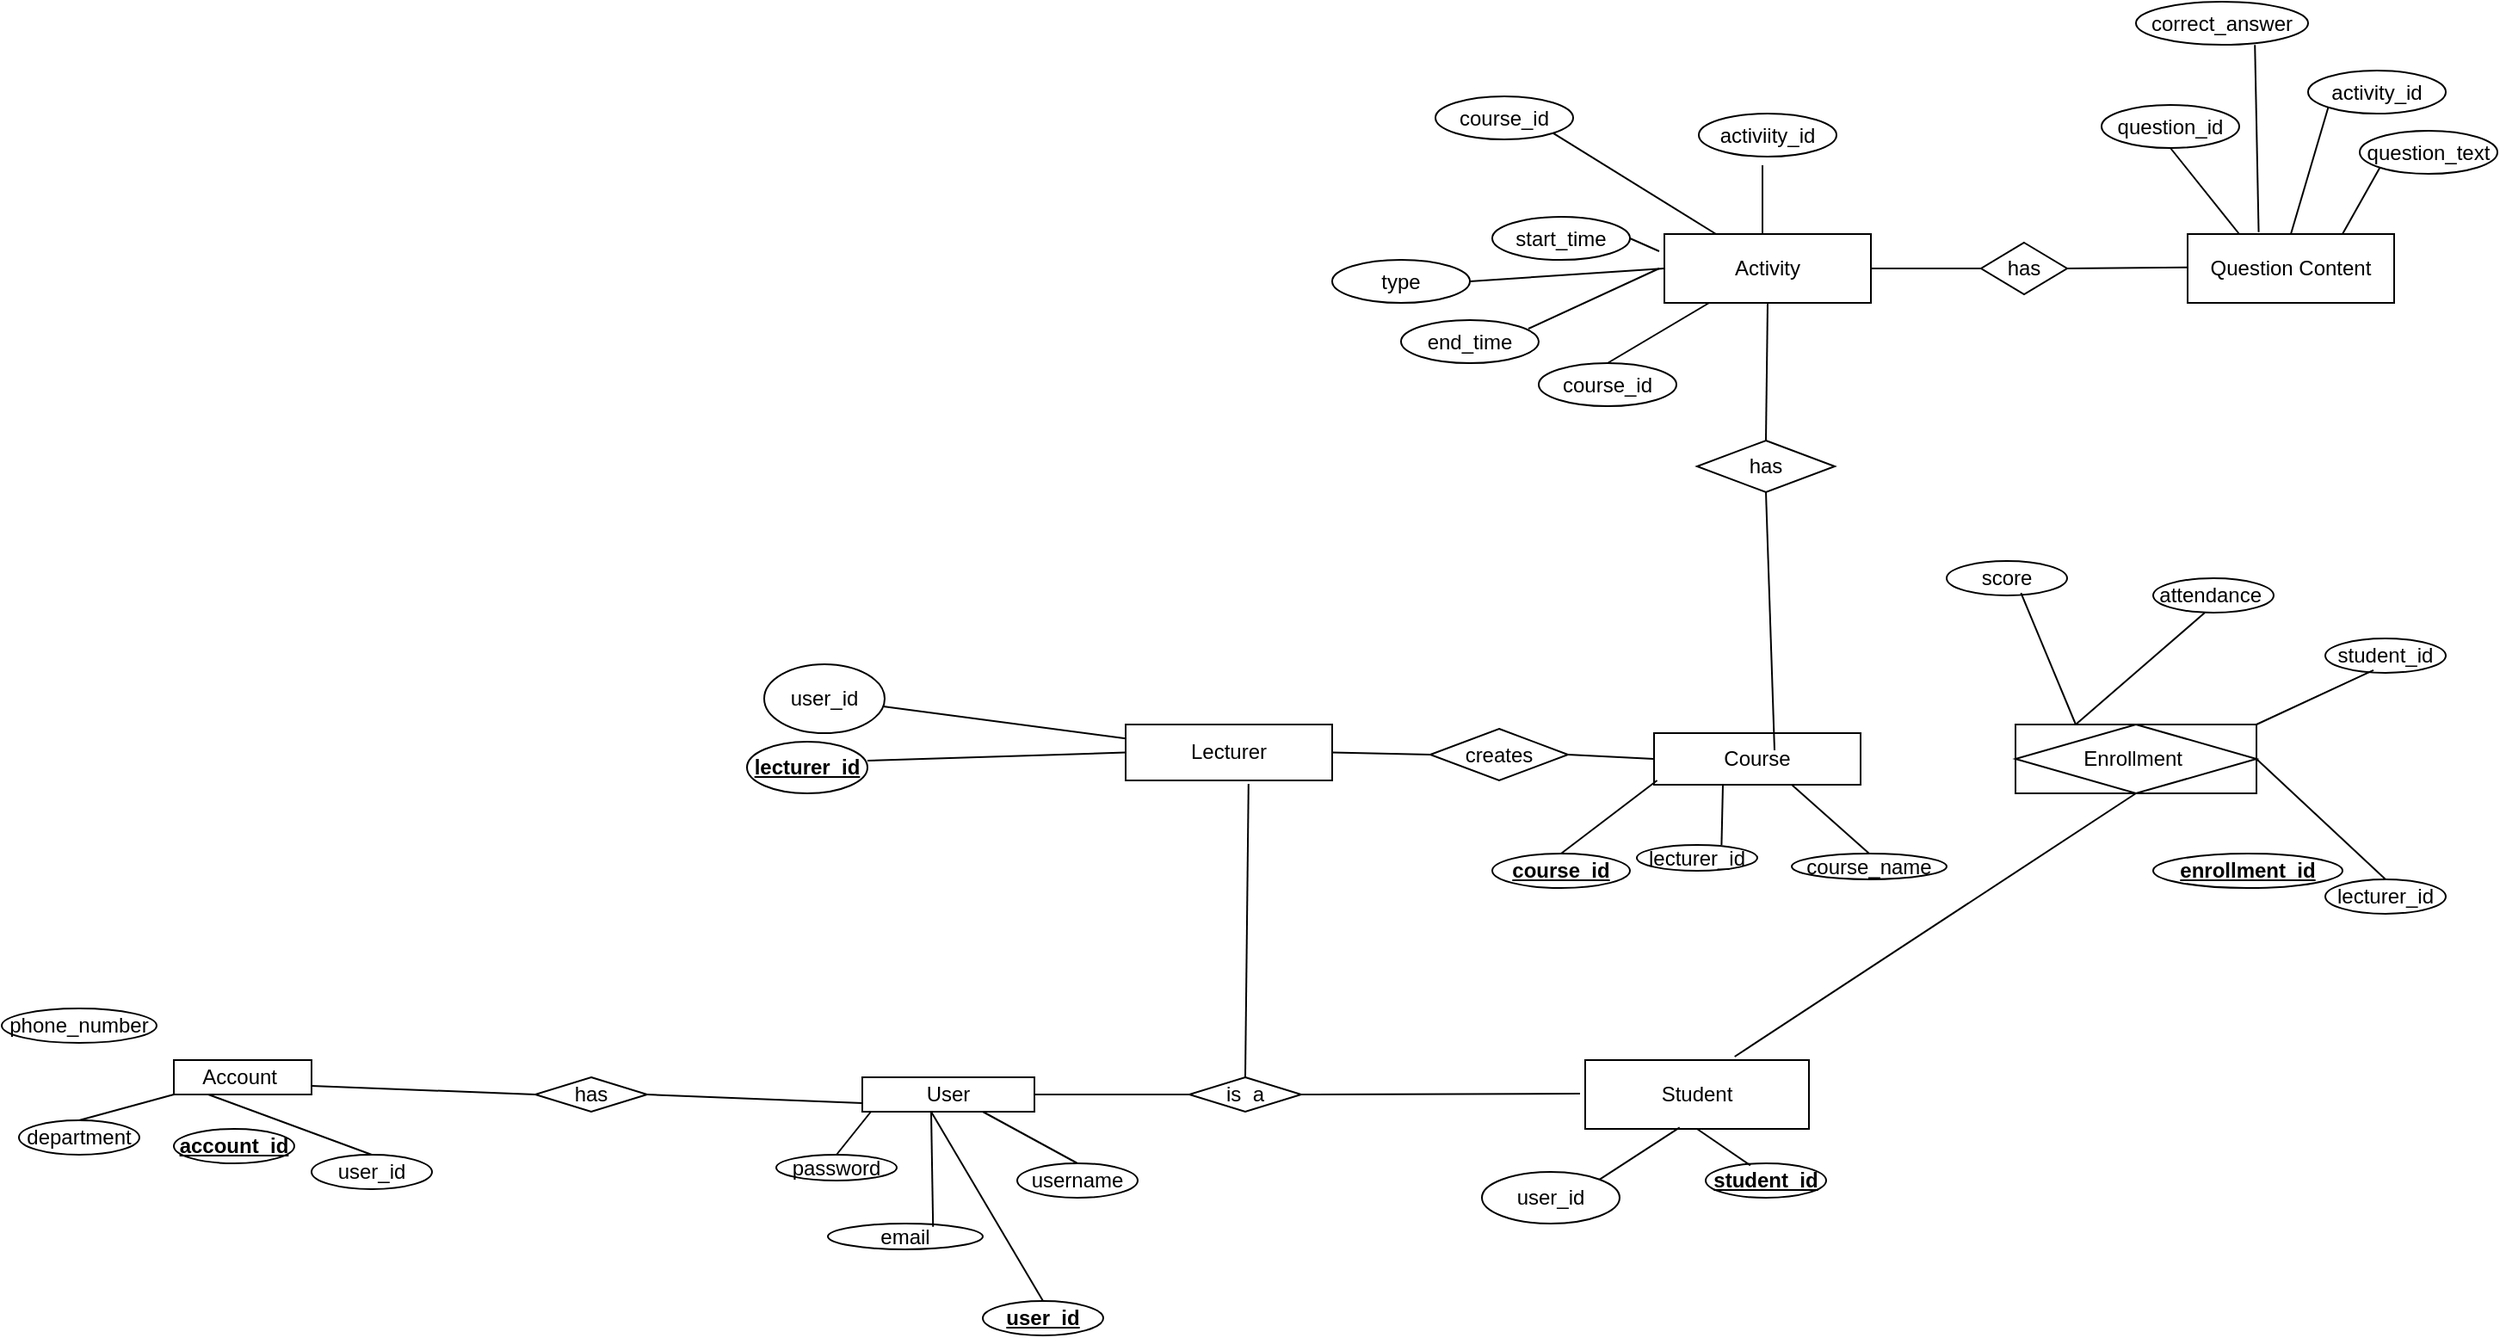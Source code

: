 <mxfile version="26.0.15">
  <diagram id="R2lEEEUBdFMjLlhIrx00" name="Page-1">
    <mxGraphModel dx="2239" dy="753" grid="1" gridSize="10" guides="1" tooltips="1" connect="1" arrows="1" fold="1" page="1" pageScale="1" pageWidth="850" pageHeight="1100" math="0" shadow="0" extFonts="Permanent Marker^https://fonts.googleapis.com/css?family=Permanent+Marker">
      <root>
        <mxCell id="0" />
        <mxCell id="1" parent="0" />
        <mxCell id="R9u5_vUlYLdxGOXweft--1" value="Lecturer" style="rounded=0;whiteSpace=wrap;html=1;" vertex="1" parent="1">
          <mxGeometry x="343" y="465" width="120" height="32.5" as="geometry" />
        </mxCell>
        <mxCell id="R9u5_vUlYLdxGOXweft--3" value="Course" style="rounded=0;whiteSpace=wrap;html=1;" vertex="1" parent="1">
          <mxGeometry x="650" y="470" width="120" height="30" as="geometry" />
        </mxCell>
        <mxCell id="R9u5_vUlYLdxGOXweft--4" value="Student" style="rounded=0;whiteSpace=wrap;html=1;" vertex="1" parent="1">
          <mxGeometry x="610" y="660" width="130" height="40" as="geometry" />
        </mxCell>
        <mxCell id="R9u5_vUlYLdxGOXweft--5" value="Activity" style="rounded=0;whiteSpace=wrap;html=1;" vertex="1" parent="1">
          <mxGeometry x="656" y="180" width="120" height="40" as="geometry" />
        </mxCell>
        <mxCell id="R9u5_vUlYLdxGOXweft--6" value="Account&amp;nbsp;" style="rounded=0;whiteSpace=wrap;html=1;" vertex="1" parent="1">
          <mxGeometry x="-210" y="660" width="80" height="20" as="geometry" />
        </mxCell>
        <mxCell id="R9u5_vUlYLdxGOXweft--7" value="&lt;b&gt;&lt;u&gt;account_id&lt;/u&gt;&lt;/b&gt;" style="ellipse;whiteSpace=wrap;html=1;" vertex="1" parent="1">
          <mxGeometry x="-210" y="700" width="70" height="20" as="geometry" />
        </mxCell>
        <mxCell id="R9u5_vUlYLdxGOXweft--9" value="department" style="ellipse;whiteSpace=wrap;html=1;" vertex="1" parent="1">
          <mxGeometry x="-300" y="695" width="70" height="20" as="geometry" />
        </mxCell>
        <mxCell id="R9u5_vUlYLdxGOXweft--8" value="phone_number" style="ellipse;whiteSpace=wrap;html=1;" vertex="1" parent="1">
          <mxGeometry x="-310" y="630" width="90" height="20" as="geometry" />
        </mxCell>
        <mxCell id="R9u5_vUlYLdxGOXweft--19" value="" style="endArrow=none;html=1;rounded=0;exitX=0.5;exitY=0;exitDx=0;exitDy=0;entryX=0;entryY=1;entryDx=0;entryDy=0;" edge="1" parent="1" source="R9u5_vUlYLdxGOXweft--9" target="R9u5_vUlYLdxGOXweft--6">
          <mxGeometry width="50" height="50" relative="1" as="geometry">
            <mxPoint x="30" y="437" as="sourcePoint" />
            <mxPoint x="-200" y="650" as="targetPoint" />
            <Array as="points" />
          </mxGeometry>
        </mxCell>
        <mxCell id="R9u5_vUlYLdxGOXweft--26" value="has" style="rhombus;whiteSpace=wrap;html=1;" vertex="1" parent="1">
          <mxGeometry y="670" width="65" height="20" as="geometry" />
        </mxCell>
        <mxCell id="R9u5_vUlYLdxGOXweft--27" value="" style="endArrow=none;html=1;rounded=0;entryX=0;entryY=0.25;entryDx=0;entryDy=0;exitX=1;exitY=0.5;exitDx=0;exitDy=0;" edge="1" parent="1" source="R9u5_vUlYLdxGOXweft--127">
          <mxGeometry width="50" height="50" relative="1" as="geometry">
            <mxPoint x="475" y="679.5" as="sourcePoint" />
            <mxPoint x="607" y="679.5" as="targetPoint" />
          </mxGeometry>
        </mxCell>
        <mxCell id="R9u5_vUlYLdxGOXweft--31" value="user_id" style="ellipse;whiteSpace=wrap;html=1;" vertex="1" parent="1">
          <mxGeometry x="550" y="725" width="80" height="30" as="geometry" />
        </mxCell>
        <mxCell id="R9u5_vUlYLdxGOXweft--32" value="user_id" style="ellipse;whiteSpace=wrap;html=1;" vertex="1" parent="1">
          <mxGeometry x="133" y="430" width="70" height="40" as="geometry" />
        </mxCell>
        <mxCell id="R9u5_vUlYLdxGOXweft--33" value="&lt;u&gt;&lt;b&gt;lecturer_id&lt;/b&gt;&lt;/u&gt;" style="ellipse;whiteSpace=wrap;html=1;" vertex="1" parent="1">
          <mxGeometry x="123" y="475" width="70" height="30" as="geometry" />
        </mxCell>
        <mxCell id="R9u5_vUlYLdxGOXweft--35" value="&lt;b&gt;&lt;u&gt;student_id&lt;/u&gt;&lt;/b&gt;" style="ellipse;whiteSpace=wrap;html=1;" vertex="1" parent="1">
          <mxGeometry x="680" y="720" width="70" height="20" as="geometry" />
        </mxCell>
        <mxCell id="R9u5_vUlYLdxGOXweft--43" value="" style="endArrow=none;html=1;rounded=0;entryX=1;entryY=0.75;entryDx=0;entryDy=0;exitX=0;exitY=0.5;exitDx=0;exitDy=0;" edge="1" parent="1" source="R9u5_vUlYLdxGOXweft--26" target="R9u5_vUlYLdxGOXweft--6">
          <mxGeometry width="50" height="50" relative="1" as="geometry">
            <mxPoint x="-10" y="695" as="sourcePoint" />
            <mxPoint x="110" y="550" as="targetPoint" />
          </mxGeometry>
        </mxCell>
        <mxCell id="R9u5_vUlYLdxGOXweft--56" value="" style="endArrow=none;html=1;rounded=0;exitX=0;exitY=0.5;exitDx=0;exitDy=0;entryX=1;entryY=0.5;entryDx=0;entryDy=0;" edge="1" parent="1" source="R9u5_vUlYLdxGOXweft--53" target="R9u5_vUlYLdxGOXweft--1">
          <mxGeometry width="50" height="50" relative="1" as="geometry">
            <mxPoint x="415" y="625" as="sourcePoint" />
            <mxPoint x="393" y="585" as="targetPoint" />
            <Array as="points" />
          </mxGeometry>
        </mxCell>
        <mxCell id="R9u5_vUlYLdxGOXweft--57" value="" style="endArrow=none;html=1;rounded=0;exitX=0;exitY=0.5;exitDx=0;exitDy=0;entryX=1;entryY=0.5;entryDx=0;entryDy=0;" edge="1" parent="1" source="R9u5_vUlYLdxGOXweft--53">
          <mxGeometry width="50" height="50" relative="1" as="geometry">
            <mxPoint x="610" y="480" as="sourcePoint" />
            <mxPoint x="543" y="480" as="targetPoint" />
            <Array as="points" />
          </mxGeometry>
        </mxCell>
        <mxCell id="R9u5_vUlYLdxGOXweft--58" style="edgeStyle=orthogonalEdgeStyle;rounded=0;orthogonalLoop=1;jettySize=auto;html=1;exitX=0.5;exitY=1;exitDx=0;exitDy=0;" edge="1" parent="1">
          <mxGeometry relative="1" as="geometry">
            <mxPoint x="930" y="525" as="sourcePoint" />
            <mxPoint x="930" y="525" as="targetPoint" />
          </mxGeometry>
        </mxCell>
        <mxCell id="R9u5_vUlYLdxGOXweft--62" value="end_time" style="ellipse;whiteSpace=wrap;html=1;" vertex="1" parent="1">
          <mxGeometry x="503" y="230" width="80" height="25" as="geometry" />
        </mxCell>
        <mxCell id="R9u5_vUlYLdxGOXweft--63" value="start_time" style="ellipse;whiteSpace=wrap;html=1;" vertex="1" parent="1">
          <mxGeometry x="556" y="170" width="80" height="25" as="geometry" />
        </mxCell>
        <mxCell id="R9u5_vUlYLdxGOXweft--64" value="&lt;b&gt;&lt;u&gt;course_id&lt;/u&gt;&lt;/b&gt;" style="ellipse;whiteSpace=wrap;html=1;" vertex="1" parent="1">
          <mxGeometry x="556" y="540" width="80" height="20" as="geometry" />
        </mxCell>
        <mxCell id="R9u5_vUlYLdxGOXweft--65" value="course_id" style="ellipse;whiteSpace=wrap;html=1;" vertex="1" parent="1">
          <mxGeometry x="523" y="100" width="80" height="25" as="geometry" />
        </mxCell>
        <mxCell id="R9u5_vUlYLdxGOXweft--68" value="user_id" style="ellipse;whiteSpace=wrap;html=1;" vertex="1" parent="1">
          <mxGeometry x="-130" y="715" width="70" height="20" as="geometry" />
        </mxCell>
        <mxCell id="R9u5_vUlYLdxGOXweft--69" value="" style="endArrow=none;html=1;rounded=0;exitX=0.5;exitY=0;exitDx=0;exitDy=0;entryX=0.25;entryY=1;entryDx=0;entryDy=0;" edge="1" parent="1" source="R9u5_vUlYLdxGOXweft--68" target="R9u5_vUlYLdxGOXweft--6">
          <mxGeometry width="50" height="50" relative="1" as="geometry">
            <mxPoint x="163.61" y="530.0" as="sourcePoint" />
            <mxPoint x="-160" y="660" as="targetPoint" />
            <Array as="points" />
          </mxGeometry>
        </mxCell>
        <mxCell id="R9u5_vUlYLdxGOXweft--70" value="User" style="rounded=0;whiteSpace=wrap;html=1;" vertex="1" parent="1">
          <mxGeometry x="190" y="670" width="100" height="20" as="geometry" />
        </mxCell>
        <mxCell id="R9u5_vUlYLdxGOXweft--71" value="&lt;u&gt;&lt;b&gt;user_id&lt;/b&gt;&lt;/u&gt;" style="ellipse;whiteSpace=wrap;html=1;" vertex="1" parent="1">
          <mxGeometry x="260" y="800" width="70" height="20" as="geometry" />
        </mxCell>
        <mxCell id="R9u5_vUlYLdxGOXweft--72" value="username" style="ellipse;whiteSpace=wrap;html=1;" vertex="1" parent="1">
          <mxGeometry x="280" y="720" width="70" height="20" as="geometry" />
        </mxCell>
        <mxCell id="R9u5_vUlYLdxGOXweft--73" value="password" style="ellipse;whiteSpace=wrap;html=1;" vertex="1" parent="1">
          <mxGeometry x="140" y="715" width="70" height="15" as="geometry" />
        </mxCell>
        <mxCell id="R9u5_vUlYLdxGOXweft--74" value="email" style="ellipse;whiteSpace=wrap;html=1;direction=south;" vertex="1" parent="1">
          <mxGeometry x="170" y="755" width="90" height="15" as="geometry" />
        </mxCell>
        <mxCell id="R9u5_vUlYLdxGOXweft--82" value="" style="endArrow=none;html=1;rounded=0;exitX=0;exitY=0.25;exitDx=0;exitDy=0;" edge="1" parent="1" source="R9u5_vUlYLdxGOXweft--1" target="R9u5_vUlYLdxGOXweft--32">
          <mxGeometry width="50" height="50" relative="1" as="geometry">
            <mxPoint x="263" y="475" as="sourcePoint" />
            <mxPoint x="203" y="435" as="targetPoint" />
            <Array as="points" />
          </mxGeometry>
        </mxCell>
        <mxCell id="R9u5_vUlYLdxGOXweft--83" value="" style="endArrow=none;html=1;rounded=0;exitX=0;exitY=0.5;exitDx=0;exitDy=0;" edge="1" parent="1" source="R9u5_vUlYLdxGOXweft--1">
          <mxGeometry width="50" height="50" relative="1" as="geometry">
            <mxPoint x="263" y="495" as="sourcePoint" />
            <mxPoint x="193" y="486" as="targetPoint" />
            <Array as="points" />
          </mxGeometry>
        </mxCell>
        <mxCell id="R9u5_vUlYLdxGOXweft--84" value="course_name" style="ellipse;whiteSpace=wrap;html=1;" vertex="1" parent="1">
          <mxGeometry x="730" y="540" width="90" height="15" as="geometry" />
        </mxCell>
        <mxCell id="R9u5_vUlYLdxGOXweft--85" value="lecturer_id" style="ellipse;whiteSpace=wrap;html=1;" vertex="1" parent="1">
          <mxGeometry x="640" y="535" width="70" height="15" as="geometry" />
        </mxCell>
        <mxCell id="R9u5_vUlYLdxGOXweft--87" value="Enrollment&amp;nbsp;" style="shape=associativeEntity;whiteSpace=wrap;html=1;align=center;" vertex="1" parent="1">
          <mxGeometry x="860" y="465" width="140" height="40" as="geometry" />
        </mxCell>
        <mxCell id="R9u5_vUlYLdxGOXweft--89" value="&lt;b&gt;&lt;u&gt;enrollment_id&lt;/u&gt;&lt;/b&gt;" style="ellipse;whiteSpace=wrap;html=1;" vertex="1" parent="1">
          <mxGeometry x="940" y="540" width="110" height="20" as="geometry" />
        </mxCell>
        <mxCell id="R9u5_vUlYLdxGOXweft--90" value="attendance&amp;nbsp;" style="ellipse;whiteSpace=wrap;html=1;" vertex="1" parent="1">
          <mxGeometry x="940" y="380" width="70" height="20" as="geometry" />
        </mxCell>
        <mxCell id="R9u5_vUlYLdxGOXweft--91" value="score" style="ellipse;whiteSpace=wrap;html=1;" vertex="1" parent="1">
          <mxGeometry x="820" y="370" width="70" height="20" as="geometry" />
        </mxCell>
        <mxCell id="R9u5_vUlYLdxGOXweft--92" value="lecturer_id" style="ellipse;whiteSpace=wrap;html=1;" vertex="1" parent="1">
          <mxGeometry x="1040" y="555" width="70" height="20" as="geometry" />
        </mxCell>
        <mxCell id="R9u5_vUlYLdxGOXweft--93" value="student_id" style="ellipse;whiteSpace=wrap;html=1;" vertex="1" parent="1">
          <mxGeometry x="1040" y="415" width="70" height="20" as="geometry" />
        </mxCell>
        <mxCell id="R9u5_vUlYLdxGOXweft--97" value="" style="endArrow=none;html=1;rounded=0;entryX=0.422;entryY=0.98;entryDx=0;entryDy=0;exitX=1;exitY=0;exitDx=0;exitDy=0;entryPerimeter=0;" edge="1" parent="1" source="R9u5_vUlYLdxGOXweft--31" target="R9u5_vUlYLdxGOXweft--4">
          <mxGeometry width="50" height="50" relative="1" as="geometry">
            <mxPoint x="610" y="705" as="sourcePoint" />
            <mxPoint x="620" y="675" as="targetPoint" />
            <Array as="points" />
          </mxGeometry>
        </mxCell>
        <mxCell id="R9u5_vUlYLdxGOXweft--105" value="" style="endArrow=none;html=1;rounded=0;exitX=0.617;exitY=0.93;exitDx=0;exitDy=0;exitPerimeter=0;entryX=0.25;entryY=0;entryDx=0;entryDy=0;" edge="1" parent="1" source="R9u5_vUlYLdxGOXweft--91" target="R9u5_vUlYLdxGOXweft--87">
          <mxGeometry width="50" height="50" relative="1" as="geometry">
            <mxPoint x="840" y="470" as="sourcePoint" />
            <mxPoint x="890" y="460" as="targetPoint" />
            <Array as="points" />
          </mxGeometry>
        </mxCell>
        <mxCell id="R9u5_vUlYLdxGOXweft--107" value="" style="endArrow=none;html=1;rounded=0;entryX=0.371;entryY=0.06;entryDx=0;entryDy=0;exitX=0.5;exitY=1;exitDx=0;exitDy=0;entryPerimeter=0;" edge="1" parent="1" source="R9u5_vUlYLdxGOXweft--4" target="R9u5_vUlYLdxGOXweft--35">
          <mxGeometry width="50" height="50" relative="1" as="geometry">
            <mxPoint x="680" y="730" as="sourcePoint" />
            <mxPoint x="717" y="675" as="targetPoint" />
            <Array as="points" />
          </mxGeometry>
        </mxCell>
        <mxCell id="R9u5_vUlYLdxGOXweft--108" value="" style="endArrow=none;html=1;rounded=0;entryX=0.5;entryY=1;entryDx=0;entryDy=0;exitX=0.668;exitY=-0.05;exitDx=0;exitDy=0;exitPerimeter=0;" edge="1" parent="1" source="R9u5_vUlYLdxGOXweft--4" target="R9u5_vUlYLdxGOXweft--87">
          <mxGeometry width="50" height="50" relative="1" as="geometry">
            <mxPoint x="929.5" y="565" as="sourcePoint" />
            <mxPoint x="930" y="535" as="targetPoint" />
            <Array as="points" />
          </mxGeometry>
        </mxCell>
        <mxCell id="R9u5_vUlYLdxGOXweft--110" value="" style="endArrow=none;html=1;rounded=0;entryX=0.25;entryY=0;entryDx=0;entryDy=0;" edge="1" parent="1" target="R9u5_vUlYLdxGOXweft--87">
          <mxGeometry width="50" height="50" relative="1" as="geometry">
            <mxPoint x="970" y="400" as="sourcePoint" />
            <mxPoint x="850" y="536" as="targetPoint" />
            <Array as="points" />
          </mxGeometry>
        </mxCell>
        <mxCell id="R9u5_vUlYLdxGOXweft--111" value="" style="endArrow=none;html=1;rounded=0;entryX=0.5;entryY=0;entryDx=0;entryDy=0;exitX=1;exitY=0.5;exitDx=0;exitDy=0;" edge="1" parent="1" source="R9u5_vUlYLdxGOXweft--87" target="R9u5_vUlYLdxGOXweft--92">
          <mxGeometry width="50" height="50" relative="1" as="geometry">
            <mxPoint x="1005.5" y="520" as="sourcePoint" />
            <mxPoint x="1054.5" y="493" as="targetPoint" />
            <Array as="points" />
          </mxGeometry>
        </mxCell>
        <mxCell id="R9u5_vUlYLdxGOXweft--115" value="" style="endArrow=none;html=1;rounded=0;entryX=0.4;entryY=0.92;entryDx=0;entryDy=0;entryPerimeter=0;" edge="1" parent="1" target="R9u5_vUlYLdxGOXweft--93">
          <mxGeometry width="50" height="50" relative="1" as="geometry">
            <mxPoint x="1000" y="465" as="sourcePoint" />
            <mxPoint x="1040" y="486" as="targetPoint" />
            <Array as="points" />
          </mxGeometry>
        </mxCell>
        <mxCell id="R9u5_vUlYLdxGOXweft--122" value="" style="endArrow=none;html=1;rounded=0;exitX=0.128;exitY=0.321;exitDx=0;exitDy=0;exitPerimeter=0;" edge="1" parent="1" source="R9u5_vUlYLdxGOXweft--74">
          <mxGeometry width="50" height="50" relative="1" as="geometry">
            <mxPoint x="230" y="750" as="sourcePoint" />
            <mxPoint x="230" y="690" as="targetPoint" />
            <Array as="points" />
          </mxGeometry>
        </mxCell>
        <mxCell id="R9u5_vUlYLdxGOXweft--123" value="" style="endArrow=none;html=1;rounded=0;exitX=0.5;exitY=0;exitDx=0;exitDy=0;" edge="1" parent="1" source="R9u5_vUlYLdxGOXweft--71">
          <mxGeometry width="50" height="50" relative="1" as="geometry">
            <mxPoint x="290" y="790" as="sourcePoint" />
            <mxPoint x="230" y="690" as="targetPoint" />
            <Array as="points" />
          </mxGeometry>
        </mxCell>
        <mxCell id="R9u5_vUlYLdxGOXweft--124" value="" style="endArrow=none;html=1;rounded=0;exitX=0;exitY=0.75;exitDx=0;exitDy=0;entryX=1;entryY=0.5;entryDx=0;entryDy=0;" edge="1" parent="1" source="R9u5_vUlYLdxGOXweft--70" target="R9u5_vUlYLdxGOXweft--26">
          <mxGeometry width="50" height="50" relative="1" as="geometry">
            <mxPoint x="238" y="710" as="sourcePoint" />
            <mxPoint x="180" y="610" as="targetPoint" />
          </mxGeometry>
        </mxCell>
        <mxCell id="R9u5_vUlYLdxGOXweft--125" value="" style="endArrow=none;html=1;rounded=0;exitX=0.5;exitY=0;exitDx=0;exitDy=0;" edge="1" parent="1" source="R9u5_vUlYLdxGOXweft--72">
          <mxGeometry width="50" height="50" relative="1" as="geometry">
            <mxPoint x="250" y="730" as="sourcePoint" />
            <mxPoint x="260" y="690" as="targetPoint" />
            <Array as="points" />
          </mxGeometry>
        </mxCell>
        <mxCell id="R9u5_vUlYLdxGOXweft--126" value="" style="endArrow=none;html=1;rounded=0;exitX=0.5;exitY=0;exitDx=0;exitDy=0;" edge="1" parent="1" source="R9u5_vUlYLdxGOXweft--73">
          <mxGeometry width="50" height="50" relative="1" as="geometry">
            <mxPoint x="210" y="715" as="sourcePoint" />
            <mxPoint x="195" y="690" as="targetPoint" />
            <Array as="points" />
          </mxGeometry>
        </mxCell>
        <mxCell id="R9u5_vUlYLdxGOXweft--127" value="is&amp;nbsp; a" style="rhombus;whiteSpace=wrap;html=1;" vertex="1" parent="1">
          <mxGeometry x="380" y="670" width="65" height="20" as="geometry" />
        </mxCell>
        <mxCell id="R9u5_vUlYLdxGOXweft--128" value="" style="endArrow=none;html=1;rounded=0;exitX=1;exitY=0.5;exitDx=0;exitDy=0;" edge="1" parent="1" source="R9u5_vUlYLdxGOXweft--70">
          <mxGeometry width="50" height="50" relative="1" as="geometry">
            <mxPoint x="300" y="680" as="sourcePoint" />
            <mxPoint x="380" y="680" as="targetPoint" />
          </mxGeometry>
        </mxCell>
        <mxCell id="R9u5_vUlYLdxGOXweft--131" value="" style="endArrow=none;html=1;rounded=0;exitX=0;exitY=0.5;exitDx=0;exitDy=0;entryX=1;entryY=0.5;entryDx=0;entryDy=0;" edge="1" parent="1" source="R9u5_vUlYLdxGOXweft--3" target="R9u5_vUlYLdxGOXweft--53">
          <mxGeometry width="50" height="50" relative="1" as="geometry">
            <mxPoint x="610" y="480" as="sourcePoint" />
            <mxPoint x="543" y="480" as="targetPoint" />
            <Array as="points" />
          </mxGeometry>
        </mxCell>
        <mxCell id="R9u5_vUlYLdxGOXweft--53" value="creates" style="rhombus;whiteSpace=wrap;html=1;" vertex="1" parent="1">
          <mxGeometry x="520" y="467.5" width="80" height="30" as="geometry" />
        </mxCell>
        <mxCell id="R9u5_vUlYLdxGOXweft--132" value="" style="endArrow=none;html=1;rounded=0;exitX=0.5;exitY=0;exitDx=0;exitDy=0;entryX=0.595;entryY=1.06;entryDx=0;entryDy=0;entryPerimeter=0;" edge="1" parent="1" source="R9u5_vUlYLdxGOXweft--127" target="R9u5_vUlYLdxGOXweft--1">
          <mxGeometry width="50" height="50" relative="1" as="geometry">
            <mxPoint x="350" y="549.5" as="sourcePoint" />
            <mxPoint x="420" y="500" as="targetPoint" />
          </mxGeometry>
        </mxCell>
        <mxCell id="R9u5_vUlYLdxGOXweft--134" value="" style="endArrow=none;html=1;rounded=0;entryX=0.703;entryY=0;entryDx=0;entryDy=0;entryPerimeter=0;" edge="1" parent="1" target="R9u5_vUlYLdxGOXweft--85">
          <mxGeometry width="50" height="50" relative="1" as="geometry">
            <mxPoint x="690" y="500" as="sourcePoint" />
            <mxPoint x="680" y="520" as="targetPoint" />
            <Array as="points" />
          </mxGeometry>
        </mxCell>
        <mxCell id="R9u5_vUlYLdxGOXweft--135" value="" style="endArrow=none;html=1;rounded=0;exitX=0.5;exitY=0;exitDx=0;exitDy=0;" edge="1" parent="1" source="R9u5_vUlYLdxGOXweft--84">
          <mxGeometry width="50" height="50" relative="1" as="geometry">
            <mxPoint x="710" y="570" as="sourcePoint" />
            <mxPoint x="730" y="500" as="targetPoint" />
            <Array as="points">
              <mxPoint x="730" y="500" />
            </Array>
          </mxGeometry>
        </mxCell>
        <mxCell id="R9u5_vUlYLdxGOXweft--136" value="" style="endArrow=none;html=1;rounded=0;exitX=0.5;exitY=0;exitDx=0;exitDy=0;entryX=1;entryY=1;entryDx=0;entryDy=0;" edge="1" parent="1" source="R9u5_vUlYLdxGOXweft--64">
          <mxGeometry width="50" height="50" relative="1" as="geometry">
            <mxPoint x="676" y="515.55" as="sourcePoint" />
            <mxPoint x="651.802" y="497.503" as="targetPoint" />
            <Array as="points" />
          </mxGeometry>
        </mxCell>
        <mxCell id="R9u5_vUlYLdxGOXweft--137" value="type" style="ellipse;whiteSpace=wrap;html=1;" vertex="1" parent="1">
          <mxGeometry x="463" y="195" width="80" height="25" as="geometry" />
        </mxCell>
        <mxCell id="R9u5_vUlYLdxGOXweft--138" value="course_id" style="ellipse;whiteSpace=wrap;html=1;" vertex="1" parent="1">
          <mxGeometry x="583" y="255" width="80" height="25" as="geometry" />
        </mxCell>
        <mxCell id="R9u5_vUlYLdxGOXweft--139" value="activiity_id" style="ellipse;whiteSpace=wrap;html=1;" vertex="1" parent="1">
          <mxGeometry x="676" y="110" width="80" height="25" as="geometry" />
        </mxCell>
        <mxCell id="R9u5_vUlYLdxGOXweft--143" value="" style="endArrow=none;html=1;rounded=0;entryX=0.654;entryY=1.147;entryDx=0;entryDy=0;entryPerimeter=0;exitX=0.5;exitY=0;exitDx=0;exitDy=0;" edge="1" parent="1" source="R9u5_vUlYLdxGOXweft--138">
          <mxGeometry width="50" height="50" relative="1" as="geometry">
            <mxPoint x="623" y="250" as="sourcePoint" />
            <mxPoint x="682" y="220" as="targetPoint" />
            <Array as="points" />
          </mxGeometry>
        </mxCell>
        <mxCell id="R9u5_vUlYLdxGOXweft--144" value="" style="endArrow=none;html=1;rounded=0;exitX=0.5;exitY=0;exitDx=0;exitDy=0;" edge="1" parent="1">
          <mxGeometry width="50" height="50" relative="1" as="geometry">
            <mxPoint x="713" y="180" as="sourcePoint" />
            <mxPoint x="713" y="140" as="targetPoint" />
            <Array as="points" />
          </mxGeometry>
        </mxCell>
        <mxCell id="R9u5_vUlYLdxGOXweft--145" value="" style="endArrow=none;html=1;rounded=0;entryX=1;entryY=1;entryDx=0;entryDy=0;exitX=0.25;exitY=0;exitDx=0;exitDy=0;" edge="1" parent="1" source="R9u5_vUlYLdxGOXweft--5" target="R9u5_vUlYLdxGOXweft--65">
          <mxGeometry width="50" height="50" relative="1" as="geometry">
            <mxPoint x="673" y="170" as="sourcePoint" />
            <mxPoint x="603" y="110" as="targetPoint" />
            <Array as="points" />
          </mxGeometry>
        </mxCell>
        <mxCell id="R9u5_vUlYLdxGOXweft--147" value="" style="endArrow=none;html=1;rounded=0;exitX=0.5;exitY=0;exitDx=0;exitDy=0;" edge="1" parent="1">
          <mxGeometry width="50" height="50" relative="1" as="geometry">
            <mxPoint x="577" y="235" as="sourcePoint" />
            <mxPoint x="653" y="200" as="targetPoint" />
            <Array as="points" />
          </mxGeometry>
        </mxCell>
        <mxCell id="R9u5_vUlYLdxGOXweft--148" value="" style="endArrow=none;html=1;rounded=0;exitX=1;exitY=0.5;exitDx=0;exitDy=0;entryX=0;entryY=0.5;entryDx=0;entryDy=0;" edge="1" parent="1" source="R9u5_vUlYLdxGOXweft--137" target="R9u5_vUlYLdxGOXweft--5">
          <mxGeometry width="50" height="50" relative="1" as="geometry">
            <mxPoint x="541.67" y="220" as="sourcePoint" />
            <mxPoint x="541.67" y="180" as="targetPoint" />
            <Array as="points" />
          </mxGeometry>
        </mxCell>
        <mxCell id="R9u5_vUlYLdxGOXweft--149" value="" style="endArrow=none;html=1;rounded=0;entryX=1;entryY=0.5;entryDx=0;entryDy=0;" edge="1" parent="1" target="R9u5_vUlYLdxGOXweft--63">
          <mxGeometry width="50" height="50" relative="1" as="geometry">
            <mxPoint x="653" y="190" as="sourcePoint" />
            <mxPoint x="636" y="170" as="targetPoint" />
            <Array as="points" />
          </mxGeometry>
        </mxCell>
        <mxCell id="R9u5_vUlYLdxGOXweft--152" value="Question Content" style="rounded=0;whiteSpace=wrap;html=1;" vertex="1" parent="1">
          <mxGeometry x="960" y="180" width="120" height="40" as="geometry" />
        </mxCell>
        <mxCell id="R9u5_vUlYLdxGOXweft--153" value="activity_id" style="ellipse;whiteSpace=wrap;html=1;" vertex="1" parent="1">
          <mxGeometry x="1030" y="85" width="80" height="25" as="geometry" />
        </mxCell>
        <mxCell id="R9u5_vUlYLdxGOXweft--154" value="question_id" style="ellipse;whiteSpace=wrap;html=1;" vertex="1" parent="1">
          <mxGeometry x="910" y="105" width="80" height="25" as="geometry" />
        </mxCell>
        <mxCell id="R9u5_vUlYLdxGOXweft--155" value="question_text" style="ellipse;whiteSpace=wrap;html=1;" vertex="1" parent="1">
          <mxGeometry x="1060" y="120" width="80" height="25" as="geometry" />
        </mxCell>
        <mxCell id="R9u5_vUlYLdxGOXweft--156" value="correct_answer" style="ellipse;whiteSpace=wrap;html=1;" vertex="1" parent="1">
          <mxGeometry x="930" y="45" width="100" height="25" as="geometry" />
        </mxCell>
        <mxCell id="R9u5_vUlYLdxGOXweft--157" value="" style="endArrow=none;html=1;rounded=0;entryX=0.691;entryY=1.005;entryDx=0;entryDy=0;entryPerimeter=0;exitX=0.344;exitY=-0.027;exitDx=0;exitDy=0;exitPerimeter=0;" edge="1" parent="1" source="R9u5_vUlYLdxGOXweft--152" target="R9u5_vUlYLdxGOXweft--156">
          <mxGeometry width="50" height="50" relative="1" as="geometry">
            <mxPoint x="1000" y="175" as="sourcePoint" />
            <mxPoint x="1000" y="75" as="targetPoint" />
            <Array as="points" />
          </mxGeometry>
        </mxCell>
        <mxCell id="R9u5_vUlYLdxGOXweft--158" value="" style="endArrow=none;html=1;rounded=0;exitX=0.5;exitY=0;exitDx=0;exitDy=0;entryX=0;entryY=1;entryDx=0;entryDy=0;" edge="1" parent="1" source="R9u5_vUlYLdxGOXweft--152" target="R9u5_vUlYLdxGOXweft--153">
          <mxGeometry width="50" height="50" relative="1" as="geometry">
            <mxPoint x="1060" y="205" as="sourcePoint" />
            <mxPoint x="1070" y="115" as="targetPoint" />
            <Array as="points" />
          </mxGeometry>
        </mxCell>
        <mxCell id="R9u5_vUlYLdxGOXweft--164" value="" style="endArrow=none;html=1;rounded=0;exitX=0.75;exitY=0;exitDx=0;exitDy=0;entryX=0;entryY=1;entryDx=0;entryDy=0;" edge="1" parent="1" source="R9u5_vUlYLdxGOXweft--152" target="R9u5_vUlYLdxGOXweft--155">
          <mxGeometry width="50" height="50" relative="1" as="geometry">
            <mxPoint x="1040" y="215" as="sourcePoint" />
            <mxPoint x="1090" y="150" as="targetPoint" />
            <Array as="points" />
          </mxGeometry>
        </mxCell>
        <mxCell id="R9u5_vUlYLdxGOXweft--167" value="" style="endArrow=none;html=1;rounded=0;entryX=0.5;entryY=1;entryDx=0;entryDy=0;exitX=0.25;exitY=0;exitDx=0;exitDy=0;" edge="1" parent="1" source="R9u5_vUlYLdxGOXweft--152" target="R9u5_vUlYLdxGOXweft--154">
          <mxGeometry width="50" height="50" relative="1" as="geometry">
            <mxPoint x="980" y="175" as="sourcePoint" />
            <mxPoint x="949" y="120" as="targetPoint" />
            <Array as="points" />
          </mxGeometry>
        </mxCell>
        <mxCell id="R9u5_vUlYLdxGOXweft--168" value="has" style="rhombus;whiteSpace=wrap;html=1;" vertex="1" parent="1">
          <mxGeometry x="675" y="300" width="80" height="30" as="geometry" />
        </mxCell>
        <mxCell id="R9u5_vUlYLdxGOXweft--169" value="" style="endArrow=none;html=1;rounded=0;entryX=0.5;entryY=1;entryDx=0;entryDy=0;" edge="1" parent="1" target="R9u5_vUlYLdxGOXweft--168">
          <mxGeometry width="50" height="50" relative="1" as="geometry">
            <mxPoint x="720" y="480" as="sourcePoint" />
            <mxPoint x="720.33" y="334" as="targetPoint" />
          </mxGeometry>
        </mxCell>
        <mxCell id="R9u5_vUlYLdxGOXweft--170" value="" style="endArrow=none;html=1;rounded=0;exitX=0.5;exitY=0;exitDx=0;exitDy=0;entryX=0.5;entryY=1;entryDx=0;entryDy=0;" edge="1" parent="1" source="R9u5_vUlYLdxGOXweft--168" target="R9u5_vUlYLdxGOXweft--5">
          <mxGeometry width="50" height="50" relative="1" as="geometry">
            <mxPoint x="716.33" y="274" as="sourcePoint" />
            <mxPoint x="720" y="230" as="targetPoint" />
          </mxGeometry>
        </mxCell>
        <mxCell id="R9u5_vUlYLdxGOXweft--171" value="has" style="rhombus;whiteSpace=wrap;html=1;" vertex="1" parent="1">
          <mxGeometry x="840" y="185" width="50" height="30" as="geometry" />
        </mxCell>
        <mxCell id="R9u5_vUlYLdxGOXweft--175" value="" style="endArrow=none;html=1;rounded=0;exitX=0;exitY=0.5;exitDx=0;exitDy=0;entryX=1;entryY=0.5;entryDx=0;entryDy=0;" edge="1" parent="1" source="R9u5_vUlYLdxGOXweft--171" target="R9u5_vUlYLdxGOXweft--5">
          <mxGeometry width="50" height="50" relative="1" as="geometry">
            <mxPoint x="790" y="240" as="sourcePoint" />
            <mxPoint x="791" y="160" as="targetPoint" />
          </mxGeometry>
        </mxCell>
        <mxCell id="R9u5_vUlYLdxGOXweft--176" value="" style="endArrow=none;html=1;rounded=0;entryX=1;entryY=0.5;entryDx=0;entryDy=0;" edge="1" parent="1" target="R9u5_vUlYLdxGOXweft--171">
          <mxGeometry width="50" height="50" relative="1" as="geometry">
            <mxPoint x="960" y="199.33" as="sourcePoint" />
            <mxPoint x="910" y="199.33" as="targetPoint" />
          </mxGeometry>
        </mxCell>
      </root>
    </mxGraphModel>
  </diagram>
</mxfile>

